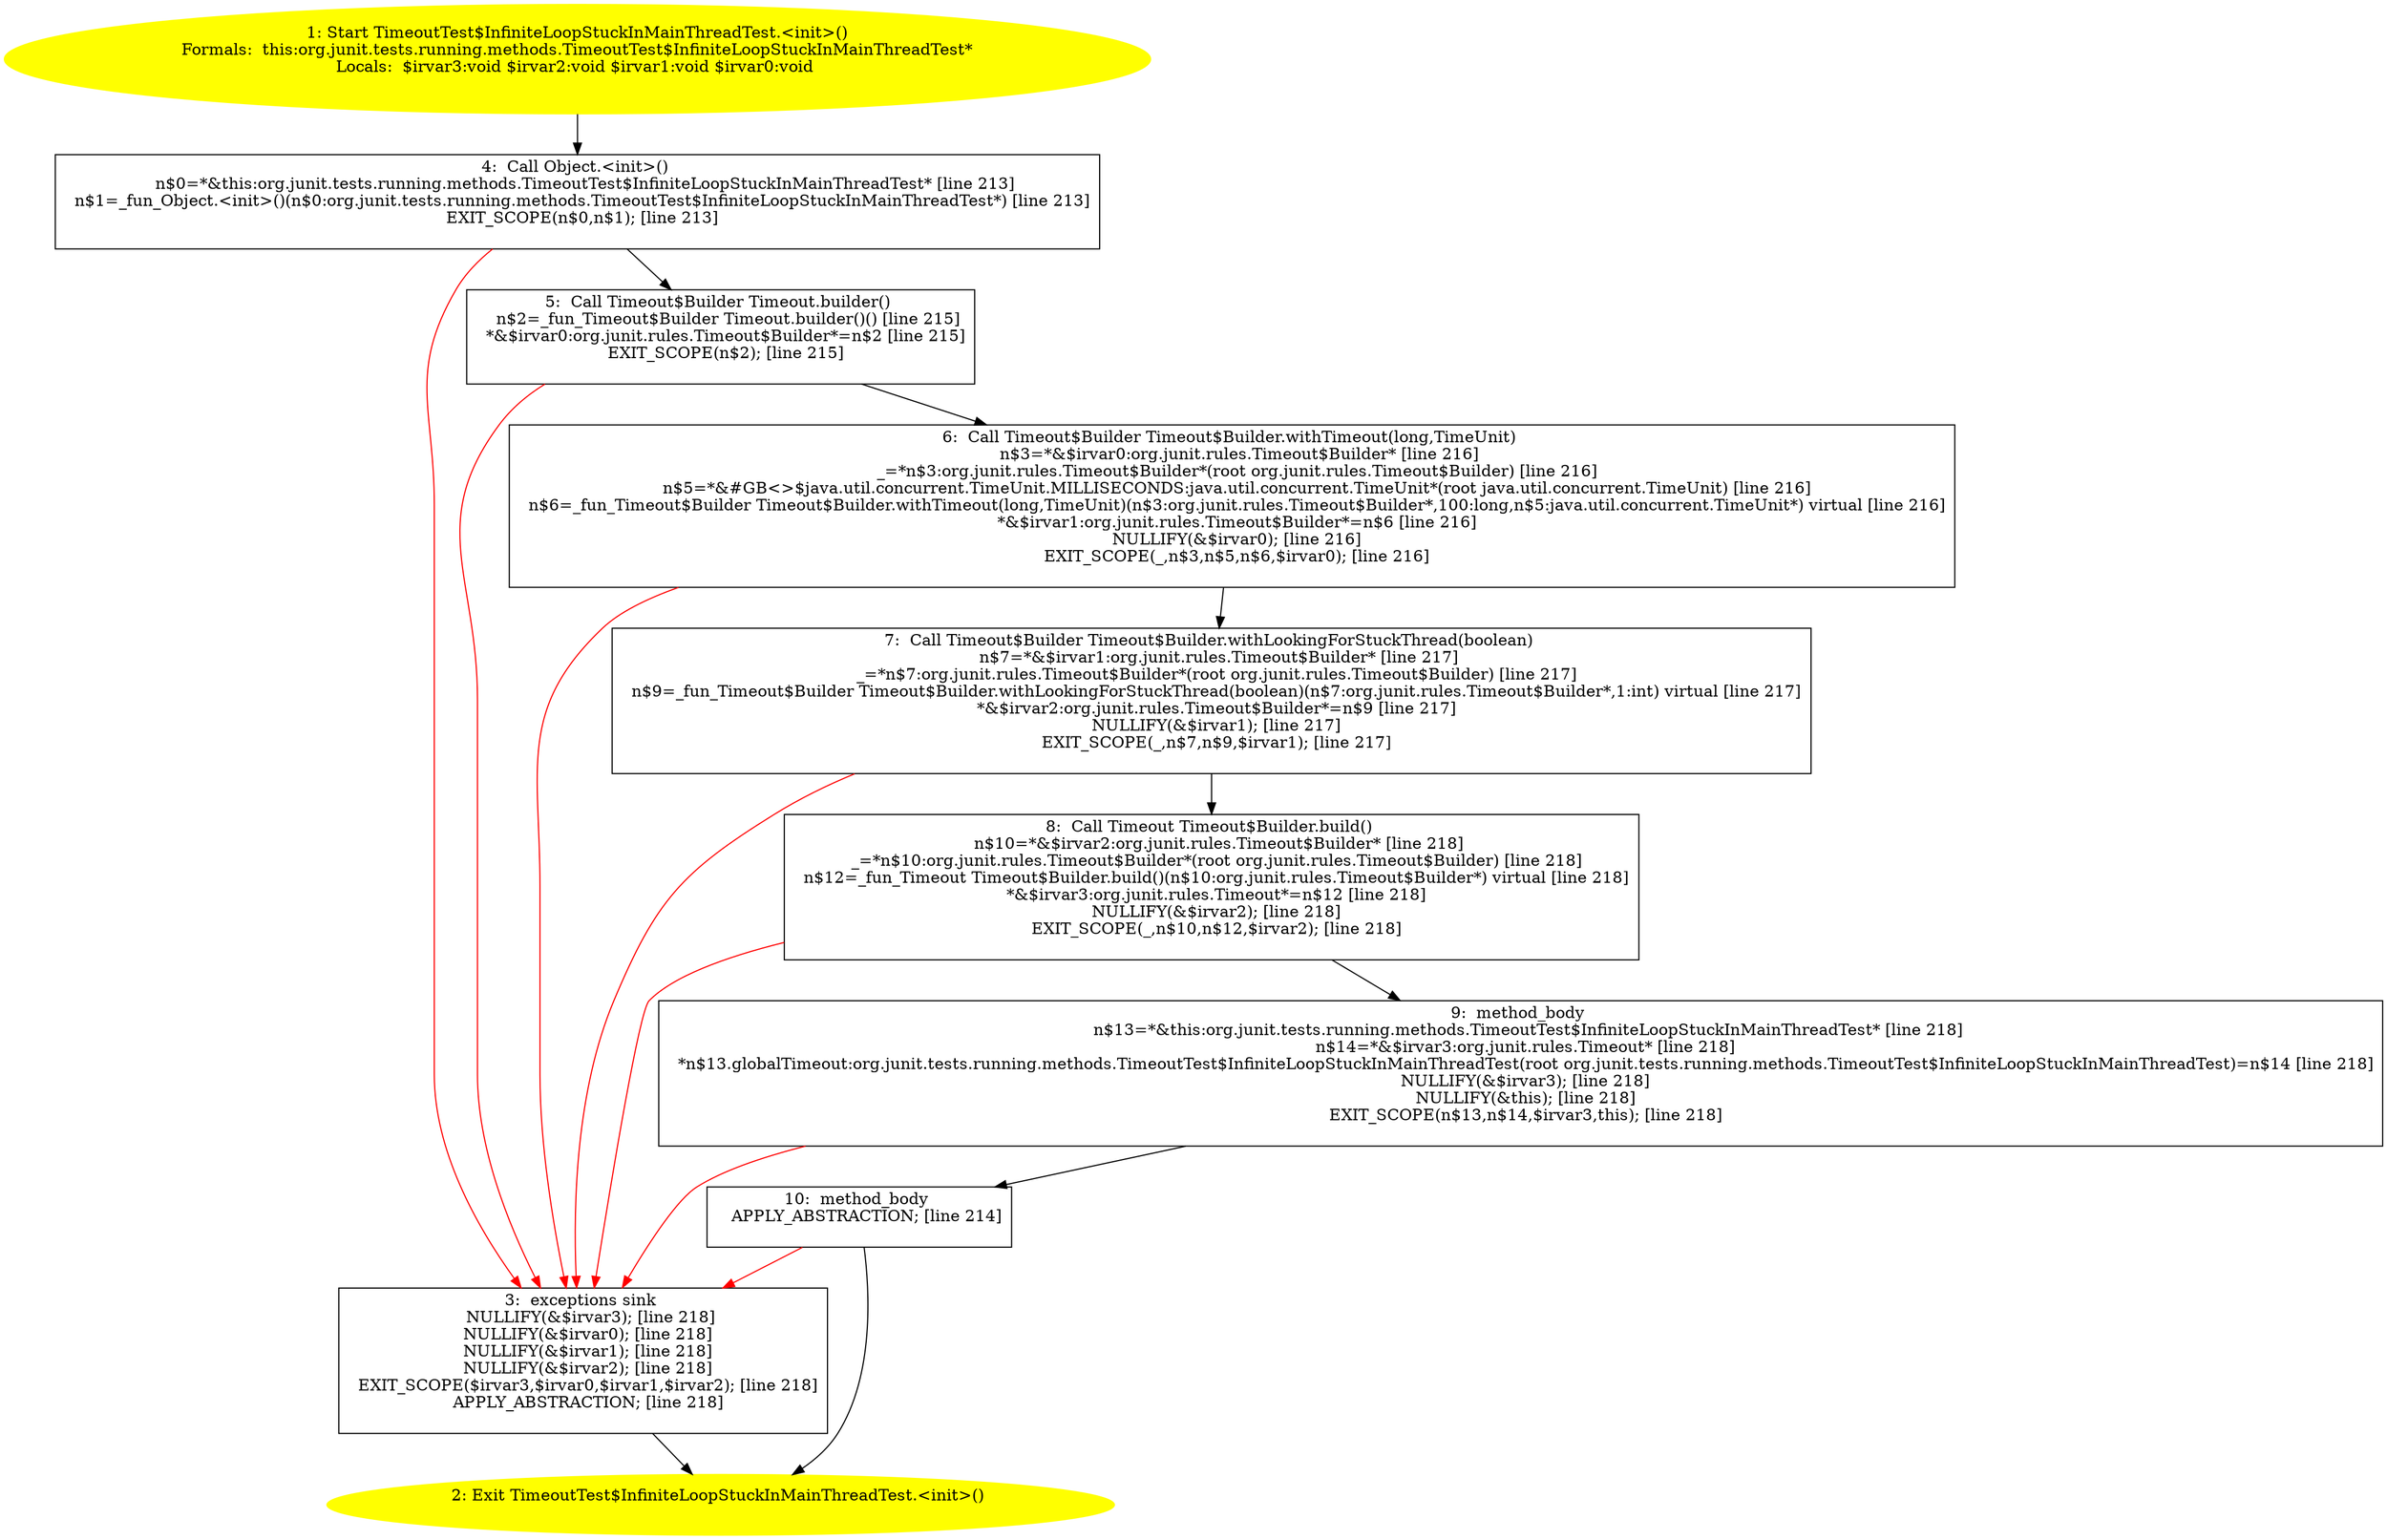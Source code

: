 /* @generated */
digraph cfg {
"org.junit.tests.running.methods.TimeoutTest$InfiniteLoopStuckInMainThreadTest.<init>().48440256c5bdad69d0ee3c94a5fb91c5_1" [label="1: Start TimeoutTest$InfiniteLoopStuckInMainThreadTest.<init>()\nFormals:  this:org.junit.tests.running.methods.TimeoutTest$InfiniteLoopStuckInMainThreadTest*\nLocals:  $irvar3:void $irvar2:void $irvar1:void $irvar0:void \n  " color=yellow style=filled]
	

	 "org.junit.tests.running.methods.TimeoutTest$InfiniteLoopStuckInMainThreadTest.<init>().48440256c5bdad69d0ee3c94a5fb91c5_1" -> "org.junit.tests.running.methods.TimeoutTest$InfiniteLoopStuckInMainThreadTest.<init>().48440256c5bdad69d0ee3c94a5fb91c5_4" ;
"org.junit.tests.running.methods.TimeoutTest$InfiniteLoopStuckInMainThreadTest.<init>().48440256c5bdad69d0ee3c94a5fb91c5_2" [label="2: Exit TimeoutTest$InfiniteLoopStuckInMainThreadTest.<init>() \n  " color=yellow style=filled]
	

"org.junit.tests.running.methods.TimeoutTest$InfiniteLoopStuckInMainThreadTest.<init>().48440256c5bdad69d0ee3c94a5fb91c5_3" [label="3:  exceptions sink \n   NULLIFY(&$irvar3); [line 218]\n  NULLIFY(&$irvar0); [line 218]\n  NULLIFY(&$irvar1); [line 218]\n  NULLIFY(&$irvar2); [line 218]\n  EXIT_SCOPE($irvar3,$irvar0,$irvar1,$irvar2); [line 218]\n  APPLY_ABSTRACTION; [line 218]\n " shape="box"]
	

	 "org.junit.tests.running.methods.TimeoutTest$InfiniteLoopStuckInMainThreadTest.<init>().48440256c5bdad69d0ee3c94a5fb91c5_3" -> "org.junit.tests.running.methods.TimeoutTest$InfiniteLoopStuckInMainThreadTest.<init>().48440256c5bdad69d0ee3c94a5fb91c5_2" ;
"org.junit.tests.running.methods.TimeoutTest$InfiniteLoopStuckInMainThreadTest.<init>().48440256c5bdad69d0ee3c94a5fb91c5_4" [label="4:  Call Object.<init>() \n   n$0=*&this:org.junit.tests.running.methods.TimeoutTest$InfiniteLoopStuckInMainThreadTest* [line 213]\n  n$1=_fun_Object.<init>()(n$0:org.junit.tests.running.methods.TimeoutTest$InfiniteLoopStuckInMainThreadTest*) [line 213]\n  EXIT_SCOPE(n$0,n$1); [line 213]\n " shape="box"]
	

	 "org.junit.tests.running.methods.TimeoutTest$InfiniteLoopStuckInMainThreadTest.<init>().48440256c5bdad69d0ee3c94a5fb91c5_4" -> "org.junit.tests.running.methods.TimeoutTest$InfiniteLoopStuckInMainThreadTest.<init>().48440256c5bdad69d0ee3c94a5fb91c5_5" ;
	 "org.junit.tests.running.methods.TimeoutTest$InfiniteLoopStuckInMainThreadTest.<init>().48440256c5bdad69d0ee3c94a5fb91c5_4" -> "org.junit.tests.running.methods.TimeoutTest$InfiniteLoopStuckInMainThreadTest.<init>().48440256c5bdad69d0ee3c94a5fb91c5_3" [color="red" ];
"org.junit.tests.running.methods.TimeoutTest$InfiniteLoopStuckInMainThreadTest.<init>().48440256c5bdad69d0ee3c94a5fb91c5_5" [label="5:  Call Timeout$Builder Timeout.builder() \n   n$2=_fun_Timeout$Builder Timeout.builder()() [line 215]\n  *&$irvar0:org.junit.rules.Timeout$Builder*=n$2 [line 215]\n  EXIT_SCOPE(n$2); [line 215]\n " shape="box"]
	

	 "org.junit.tests.running.methods.TimeoutTest$InfiniteLoopStuckInMainThreadTest.<init>().48440256c5bdad69d0ee3c94a5fb91c5_5" -> "org.junit.tests.running.methods.TimeoutTest$InfiniteLoopStuckInMainThreadTest.<init>().48440256c5bdad69d0ee3c94a5fb91c5_6" ;
	 "org.junit.tests.running.methods.TimeoutTest$InfiniteLoopStuckInMainThreadTest.<init>().48440256c5bdad69d0ee3c94a5fb91c5_5" -> "org.junit.tests.running.methods.TimeoutTest$InfiniteLoopStuckInMainThreadTest.<init>().48440256c5bdad69d0ee3c94a5fb91c5_3" [color="red" ];
"org.junit.tests.running.methods.TimeoutTest$InfiniteLoopStuckInMainThreadTest.<init>().48440256c5bdad69d0ee3c94a5fb91c5_6" [label="6:  Call Timeout$Builder Timeout$Builder.withTimeout(long,TimeUnit) \n   n$3=*&$irvar0:org.junit.rules.Timeout$Builder* [line 216]\n  _=*n$3:org.junit.rules.Timeout$Builder*(root org.junit.rules.Timeout$Builder) [line 216]\n  n$5=*&#GB<>$java.util.concurrent.TimeUnit.MILLISECONDS:java.util.concurrent.TimeUnit*(root java.util.concurrent.TimeUnit) [line 216]\n  n$6=_fun_Timeout$Builder Timeout$Builder.withTimeout(long,TimeUnit)(n$3:org.junit.rules.Timeout$Builder*,100:long,n$5:java.util.concurrent.TimeUnit*) virtual [line 216]\n  *&$irvar1:org.junit.rules.Timeout$Builder*=n$6 [line 216]\n  NULLIFY(&$irvar0); [line 216]\n  EXIT_SCOPE(_,n$3,n$5,n$6,$irvar0); [line 216]\n " shape="box"]
	

	 "org.junit.tests.running.methods.TimeoutTest$InfiniteLoopStuckInMainThreadTest.<init>().48440256c5bdad69d0ee3c94a5fb91c5_6" -> "org.junit.tests.running.methods.TimeoutTest$InfiniteLoopStuckInMainThreadTest.<init>().48440256c5bdad69d0ee3c94a5fb91c5_7" ;
	 "org.junit.tests.running.methods.TimeoutTest$InfiniteLoopStuckInMainThreadTest.<init>().48440256c5bdad69d0ee3c94a5fb91c5_6" -> "org.junit.tests.running.methods.TimeoutTest$InfiniteLoopStuckInMainThreadTest.<init>().48440256c5bdad69d0ee3c94a5fb91c5_3" [color="red" ];
"org.junit.tests.running.methods.TimeoutTest$InfiniteLoopStuckInMainThreadTest.<init>().48440256c5bdad69d0ee3c94a5fb91c5_7" [label="7:  Call Timeout$Builder Timeout$Builder.withLookingForStuckThread(boolean) \n   n$7=*&$irvar1:org.junit.rules.Timeout$Builder* [line 217]\n  _=*n$7:org.junit.rules.Timeout$Builder*(root org.junit.rules.Timeout$Builder) [line 217]\n  n$9=_fun_Timeout$Builder Timeout$Builder.withLookingForStuckThread(boolean)(n$7:org.junit.rules.Timeout$Builder*,1:int) virtual [line 217]\n  *&$irvar2:org.junit.rules.Timeout$Builder*=n$9 [line 217]\n  NULLIFY(&$irvar1); [line 217]\n  EXIT_SCOPE(_,n$7,n$9,$irvar1); [line 217]\n " shape="box"]
	

	 "org.junit.tests.running.methods.TimeoutTest$InfiniteLoopStuckInMainThreadTest.<init>().48440256c5bdad69d0ee3c94a5fb91c5_7" -> "org.junit.tests.running.methods.TimeoutTest$InfiniteLoopStuckInMainThreadTest.<init>().48440256c5bdad69d0ee3c94a5fb91c5_8" ;
	 "org.junit.tests.running.methods.TimeoutTest$InfiniteLoopStuckInMainThreadTest.<init>().48440256c5bdad69d0ee3c94a5fb91c5_7" -> "org.junit.tests.running.methods.TimeoutTest$InfiniteLoopStuckInMainThreadTest.<init>().48440256c5bdad69d0ee3c94a5fb91c5_3" [color="red" ];
"org.junit.tests.running.methods.TimeoutTest$InfiniteLoopStuckInMainThreadTest.<init>().48440256c5bdad69d0ee3c94a5fb91c5_8" [label="8:  Call Timeout Timeout$Builder.build() \n   n$10=*&$irvar2:org.junit.rules.Timeout$Builder* [line 218]\n  _=*n$10:org.junit.rules.Timeout$Builder*(root org.junit.rules.Timeout$Builder) [line 218]\n  n$12=_fun_Timeout Timeout$Builder.build()(n$10:org.junit.rules.Timeout$Builder*) virtual [line 218]\n  *&$irvar3:org.junit.rules.Timeout*=n$12 [line 218]\n  NULLIFY(&$irvar2); [line 218]\n  EXIT_SCOPE(_,n$10,n$12,$irvar2); [line 218]\n " shape="box"]
	

	 "org.junit.tests.running.methods.TimeoutTest$InfiniteLoopStuckInMainThreadTest.<init>().48440256c5bdad69d0ee3c94a5fb91c5_8" -> "org.junit.tests.running.methods.TimeoutTest$InfiniteLoopStuckInMainThreadTest.<init>().48440256c5bdad69d0ee3c94a5fb91c5_9" ;
	 "org.junit.tests.running.methods.TimeoutTest$InfiniteLoopStuckInMainThreadTest.<init>().48440256c5bdad69d0ee3c94a5fb91c5_8" -> "org.junit.tests.running.methods.TimeoutTest$InfiniteLoopStuckInMainThreadTest.<init>().48440256c5bdad69d0ee3c94a5fb91c5_3" [color="red" ];
"org.junit.tests.running.methods.TimeoutTest$InfiniteLoopStuckInMainThreadTest.<init>().48440256c5bdad69d0ee3c94a5fb91c5_9" [label="9:  method_body \n   n$13=*&this:org.junit.tests.running.methods.TimeoutTest$InfiniteLoopStuckInMainThreadTest* [line 218]\n  n$14=*&$irvar3:org.junit.rules.Timeout* [line 218]\n  *n$13.globalTimeout:org.junit.tests.running.methods.TimeoutTest$InfiniteLoopStuckInMainThreadTest(root org.junit.tests.running.methods.TimeoutTest$InfiniteLoopStuckInMainThreadTest)=n$14 [line 218]\n  NULLIFY(&$irvar3); [line 218]\n  NULLIFY(&this); [line 218]\n  EXIT_SCOPE(n$13,n$14,$irvar3,this); [line 218]\n " shape="box"]
	

	 "org.junit.tests.running.methods.TimeoutTest$InfiniteLoopStuckInMainThreadTest.<init>().48440256c5bdad69d0ee3c94a5fb91c5_9" -> "org.junit.tests.running.methods.TimeoutTest$InfiniteLoopStuckInMainThreadTest.<init>().48440256c5bdad69d0ee3c94a5fb91c5_10" ;
	 "org.junit.tests.running.methods.TimeoutTest$InfiniteLoopStuckInMainThreadTest.<init>().48440256c5bdad69d0ee3c94a5fb91c5_9" -> "org.junit.tests.running.methods.TimeoutTest$InfiniteLoopStuckInMainThreadTest.<init>().48440256c5bdad69d0ee3c94a5fb91c5_3" [color="red" ];
"org.junit.tests.running.methods.TimeoutTest$InfiniteLoopStuckInMainThreadTest.<init>().48440256c5bdad69d0ee3c94a5fb91c5_10" [label="10:  method_body \n   APPLY_ABSTRACTION; [line 214]\n " shape="box"]
	

	 "org.junit.tests.running.methods.TimeoutTest$InfiniteLoopStuckInMainThreadTest.<init>().48440256c5bdad69d0ee3c94a5fb91c5_10" -> "org.junit.tests.running.methods.TimeoutTest$InfiniteLoopStuckInMainThreadTest.<init>().48440256c5bdad69d0ee3c94a5fb91c5_2" ;
	 "org.junit.tests.running.methods.TimeoutTest$InfiniteLoopStuckInMainThreadTest.<init>().48440256c5bdad69d0ee3c94a5fb91c5_10" -> "org.junit.tests.running.methods.TimeoutTest$InfiniteLoopStuckInMainThreadTest.<init>().48440256c5bdad69d0ee3c94a5fb91c5_3" [color="red" ];
}
